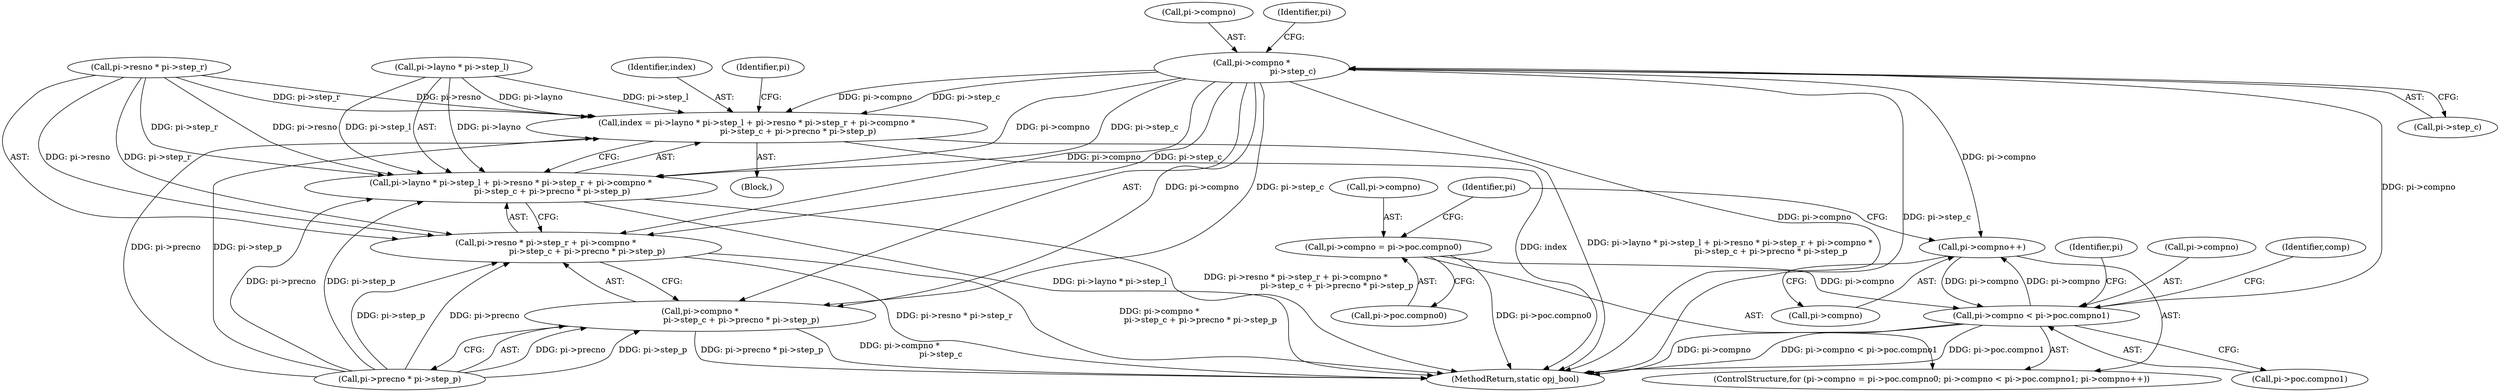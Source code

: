 digraph "0_openjpeg_c5bd64ea146162967c29bd2af0cbb845ba3eaaaf_0@pointer" {
"1000740" [label="(Call,pi->compno *\n                                pi->step_c)"];
"1000384" [label="(Call,pi->compno < pi->poc.compno1)"];
"1000375" [label="(Call,pi->compno = pi->poc.compno0)"];
"1000393" [label="(Call,pi->compno++)"];
"1000740" [label="(Call,pi->compno *\n                                pi->step_c)"];
"1000721" [label="(Call,index = pi->layno * pi->step_l + pi->resno * pi->step_r + pi->compno *\n                                pi->step_c + pi->precno * pi->step_p)"];
"1000723" [label="(Call,pi->layno * pi->step_l + pi->resno * pi->step_r + pi->compno *\n                                pi->step_c + pi->precno * pi->step_p)"];
"1000731" [label="(Call,pi->resno * pi->step_r + pi->compno *\n                                pi->step_c + pi->precno * pi->step_p)"];
"1000739" [label="(Call,pi->compno *\n                                pi->step_c + pi->precno * pi->step_p)"];
"1000360" [label="(Identifier,pi)"];
"1000741" [label="(Call,pi->compno)"];
"1000774" [label="(MethodReturn,static opj_bool)"];
"1000740" [label="(Call,pi->compno *\n                                pi->step_c)"];
"1000758" [label="(Identifier,pi)"];
"1000394" [label="(Call,pi->compno)"];
"1000385" [label="(Call,pi->compno)"];
"1000399" [label="(Identifier,comp)"];
"1000375" [label="(Call,pi->compno = pi->poc.compno0)"];
"1000723" [label="(Call,pi->layno * pi->step_l + pi->resno * pi->step_r + pi->compno *\n                                pi->step_c + pi->precno * pi->step_p)"];
"1000749" [label="(Identifier,pi)"];
"1000731" [label="(Call,pi->resno * pi->step_r + pi->compno *\n                                pi->step_c + pi->precno * pi->step_p)"];
"1000722" [label="(Identifier,index)"];
"1000747" [label="(Call,pi->precno * pi->step_p)"];
"1000374" [label="(ControlStructure,for (pi->compno = pi->poc.compno0; pi->compno < pi->poc.compno1; pi->compno++))"];
"1000739" [label="(Call,pi->compno *\n                                pi->step_c + pi->precno * pi->step_p)"];
"1000379" [label="(Call,pi->poc.compno0)"];
"1000386" [label="(Identifier,pi)"];
"1000721" [label="(Call,index = pi->layno * pi->step_l + pi->resno * pi->step_r + pi->compno *\n                                pi->step_c + pi->precno * pi->step_p)"];
"1000724" [label="(Call,pi->layno * pi->step_l)"];
"1000376" [label="(Call,pi->compno)"];
"1000720" [label="(Block,)"];
"1000393" [label="(Call,pi->compno++)"];
"1000732" [label="(Call,pi->resno * pi->step_r)"];
"1000384" [label="(Call,pi->compno < pi->poc.compno1)"];
"1000388" [label="(Call,pi->poc.compno1)"];
"1000744" [label="(Call,pi->step_c)"];
"1000740" -> "1000739"  [label="AST: "];
"1000740" -> "1000744"  [label="CFG: "];
"1000741" -> "1000740"  [label="AST: "];
"1000744" -> "1000740"  [label="AST: "];
"1000749" -> "1000740"  [label="CFG: "];
"1000740" -> "1000774"  [label="DDG: pi->step_c"];
"1000740" -> "1000774"  [label="DDG: pi->compno"];
"1000740" -> "1000393"  [label="DDG: pi->compno"];
"1000740" -> "1000721"  [label="DDG: pi->compno"];
"1000740" -> "1000721"  [label="DDG: pi->step_c"];
"1000740" -> "1000723"  [label="DDG: pi->compno"];
"1000740" -> "1000723"  [label="DDG: pi->step_c"];
"1000740" -> "1000731"  [label="DDG: pi->compno"];
"1000740" -> "1000731"  [label="DDG: pi->step_c"];
"1000740" -> "1000739"  [label="DDG: pi->compno"];
"1000740" -> "1000739"  [label="DDG: pi->step_c"];
"1000384" -> "1000740"  [label="DDG: pi->compno"];
"1000384" -> "1000374"  [label="AST: "];
"1000384" -> "1000388"  [label="CFG: "];
"1000385" -> "1000384"  [label="AST: "];
"1000388" -> "1000384"  [label="AST: "];
"1000399" -> "1000384"  [label="CFG: "];
"1000360" -> "1000384"  [label="CFG: "];
"1000384" -> "1000774"  [label="DDG: pi->compno < pi->poc.compno1"];
"1000384" -> "1000774"  [label="DDG: pi->poc.compno1"];
"1000384" -> "1000774"  [label="DDG: pi->compno"];
"1000375" -> "1000384"  [label="DDG: pi->compno"];
"1000393" -> "1000384"  [label="DDG: pi->compno"];
"1000384" -> "1000393"  [label="DDG: pi->compno"];
"1000375" -> "1000374"  [label="AST: "];
"1000375" -> "1000379"  [label="CFG: "];
"1000376" -> "1000375"  [label="AST: "];
"1000379" -> "1000375"  [label="AST: "];
"1000386" -> "1000375"  [label="CFG: "];
"1000375" -> "1000774"  [label="DDG: pi->poc.compno0"];
"1000393" -> "1000374"  [label="AST: "];
"1000393" -> "1000394"  [label="CFG: "];
"1000394" -> "1000393"  [label="AST: "];
"1000386" -> "1000393"  [label="CFG: "];
"1000721" -> "1000720"  [label="AST: "];
"1000721" -> "1000723"  [label="CFG: "];
"1000722" -> "1000721"  [label="AST: "];
"1000723" -> "1000721"  [label="AST: "];
"1000758" -> "1000721"  [label="CFG: "];
"1000721" -> "1000774"  [label="DDG: index"];
"1000721" -> "1000774"  [label="DDG: pi->layno * pi->step_l + pi->resno * pi->step_r + pi->compno *\n                                pi->step_c + pi->precno * pi->step_p"];
"1000724" -> "1000721"  [label="DDG: pi->layno"];
"1000724" -> "1000721"  [label="DDG: pi->step_l"];
"1000732" -> "1000721"  [label="DDG: pi->resno"];
"1000732" -> "1000721"  [label="DDG: pi->step_r"];
"1000747" -> "1000721"  [label="DDG: pi->precno"];
"1000747" -> "1000721"  [label="DDG: pi->step_p"];
"1000723" -> "1000731"  [label="CFG: "];
"1000724" -> "1000723"  [label="AST: "];
"1000731" -> "1000723"  [label="AST: "];
"1000723" -> "1000774"  [label="DDG: pi->layno * pi->step_l"];
"1000723" -> "1000774"  [label="DDG: pi->resno * pi->step_r + pi->compno *\n                                pi->step_c + pi->precno * pi->step_p"];
"1000724" -> "1000723"  [label="DDG: pi->layno"];
"1000724" -> "1000723"  [label="DDG: pi->step_l"];
"1000732" -> "1000723"  [label="DDG: pi->resno"];
"1000732" -> "1000723"  [label="DDG: pi->step_r"];
"1000747" -> "1000723"  [label="DDG: pi->precno"];
"1000747" -> "1000723"  [label="DDG: pi->step_p"];
"1000731" -> "1000739"  [label="CFG: "];
"1000732" -> "1000731"  [label="AST: "];
"1000739" -> "1000731"  [label="AST: "];
"1000731" -> "1000774"  [label="DDG: pi->compno *\n                                pi->step_c + pi->precno * pi->step_p"];
"1000731" -> "1000774"  [label="DDG: pi->resno * pi->step_r"];
"1000732" -> "1000731"  [label="DDG: pi->resno"];
"1000732" -> "1000731"  [label="DDG: pi->step_r"];
"1000747" -> "1000731"  [label="DDG: pi->precno"];
"1000747" -> "1000731"  [label="DDG: pi->step_p"];
"1000739" -> "1000747"  [label="CFG: "];
"1000747" -> "1000739"  [label="AST: "];
"1000739" -> "1000774"  [label="DDG: pi->precno * pi->step_p"];
"1000739" -> "1000774"  [label="DDG: pi->compno *\n                                pi->step_c"];
"1000747" -> "1000739"  [label="DDG: pi->precno"];
"1000747" -> "1000739"  [label="DDG: pi->step_p"];
}
